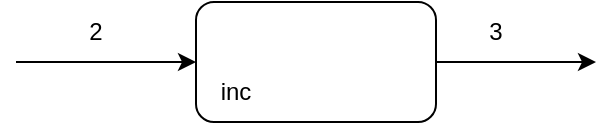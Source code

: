 <mxfile version="15.4.0" type="device" pages="7"><diagram id="fDxe4Ab-d-lHArYW7qOF" name="funcao"><mxGraphModel dx="1106" dy="807" grid="1" gridSize="10" guides="1" tooltips="1" connect="1" arrows="1" fold="1" page="1" pageScale="1" pageWidth="850" pageHeight="1100" math="0" shadow="0"><root><mxCell id="0"/><mxCell id="1" parent="0"/><mxCell id="bu4OReTXg-QGGfS28iW--5" style="edgeStyle=orthogonalEdgeStyle;rounded=0;orthogonalLoop=1;jettySize=auto;html=1;" parent="1" source="bu4OReTXg-QGGfS28iW--2" edge="1"><mxGeometry relative="1" as="geometry"><mxPoint x="490" y="120" as="targetPoint"/></mxGeometry></mxCell><mxCell id="bu4OReTXg-QGGfS28iW--2" value="" style="rounded=1;whiteSpace=wrap;html=1;" parent="1" vertex="1"><mxGeometry x="290" y="90" width="120" height="60" as="geometry"/></mxCell><mxCell id="bu4OReTXg-QGGfS28iW--4" value="" style="endArrow=classic;html=1;entryX=0;entryY=0.5;entryDx=0;entryDy=0;" parent="1" target="bu4OReTXg-QGGfS28iW--2" edge="1"><mxGeometry width="50" height="50" relative="1" as="geometry"><mxPoint x="200" y="120" as="sourcePoint"/><mxPoint x="380" y="100" as="targetPoint"/></mxGeometry></mxCell><mxCell id="kr88WtHHJehjwSZQvCOJ-1" value="inc" style="text;html=1;strokeColor=none;fillColor=none;align=center;verticalAlign=middle;whiteSpace=wrap;rounded=0;" vertex="1" parent="1"><mxGeometry x="280" y="120" width="60" height="30" as="geometry"/></mxCell><mxCell id="kr88WtHHJehjwSZQvCOJ-2" value="2" style="text;html=1;strokeColor=none;fillColor=none;align=center;verticalAlign=middle;whiteSpace=wrap;rounded=0;" vertex="1" parent="1"><mxGeometry x="210" y="90" width="60" height="30" as="geometry"/></mxCell><mxCell id="kr88WtHHJehjwSZQvCOJ-3" value="3" style="text;html=1;strokeColor=none;fillColor=none;align=center;verticalAlign=middle;whiteSpace=wrap;rounded=0;" vertex="1" parent="1"><mxGeometry x="410" y="90" width="60" height="30" as="geometry"/></mxCell></root></mxGraphModel></diagram><diagram id="VX83KPOY1SAy-cpv_k3O" name="funcao2"><mxGraphModel dx="1106" dy="807" grid="1" gridSize="10" guides="1" tooltips="1" connect="1" arrows="1" fold="1" page="1" pageScale="1" pageWidth="850" pageHeight="1100" math="0" shadow="0"><root><mxCell id="gvg86TUgM6mh7l7-ghe6-0"/><mxCell id="gvg86TUgM6mh7l7-ghe6-1" parent="gvg86TUgM6mh7l7-ghe6-0"/><mxCell id="gvg86TUgM6mh7l7-ghe6-2" style="edgeStyle=orthogonalEdgeStyle;rounded=0;orthogonalLoop=1;jettySize=auto;html=1;" parent="gvg86TUgM6mh7l7-ghe6-1" source="gvg86TUgM6mh7l7-ghe6-3" edge="1"><mxGeometry relative="1" as="geometry"><mxPoint x="490" y="160" as="targetPoint"/></mxGeometry></mxCell><mxCell id="gvg86TUgM6mh7l7-ghe6-3" value="" style="rounded=1;whiteSpace=wrap;html=1;" parent="gvg86TUgM6mh7l7-ghe6-1" vertex="1"><mxGeometry x="290" y="130" width="120" height="60" as="geometry"/></mxCell><mxCell id="gvg86TUgM6mh7l7-ghe6-5" value="" style="endArrow=classic;html=1;entryX=0;entryY=0.333;entryDx=0;entryDy=0;entryPerimeter=0;" parent="gvg86TUgM6mh7l7-ghe6-1" target="gvg86TUgM6mh7l7-ghe6-3" edge="1"><mxGeometry width="50" height="50" relative="1" as="geometry"><mxPoint x="200" y="150" as="sourcePoint"/><mxPoint x="380" y="140" as="targetPoint"/></mxGeometry></mxCell><mxCell id="gvg86TUgM6mh7l7-ghe6-6" value="" style="endArrow=classic;html=1;entryX=0;entryY=0.75;entryDx=0;entryDy=0;" parent="gvg86TUgM6mh7l7-ghe6-1" target="gvg86TUgM6mh7l7-ghe6-3" edge="1"><mxGeometry width="50" height="50" relative="1" as="geometry"><mxPoint x="200" y="175" as="sourcePoint"/><mxPoint x="300" y="159.98" as="targetPoint"/></mxGeometry></mxCell><mxCell id="PkG6fNG5KtmhTzHW0XRx-0" value="+" style="text;html=1;strokeColor=none;fillColor=none;align=center;verticalAlign=middle;whiteSpace=wrap;rounded=0;" vertex="1" parent="gvg86TUgM6mh7l7-ghe6-1"><mxGeometry x="280" y="160" width="60" height="30" as="geometry"/></mxCell><mxCell id="PkG6fNG5KtmhTzHW0XRx-1" value="2" style="text;html=1;strokeColor=none;fillColor=none;align=center;verticalAlign=middle;whiteSpace=wrap;rounded=0;" vertex="1" parent="gvg86TUgM6mh7l7-ghe6-1"><mxGeometry x="210" y="120" width="60" height="30" as="geometry"/></mxCell><mxCell id="PkG6fNG5KtmhTzHW0XRx-2" value="4" style="text;html=1;strokeColor=none;fillColor=none;align=center;verticalAlign=middle;whiteSpace=wrap;rounded=0;" vertex="1" parent="gvg86TUgM6mh7l7-ghe6-1"><mxGeometry x="410" y="130" width="60" height="30" as="geometry"/></mxCell><mxCell id="PkG6fNG5KtmhTzHW0XRx-3" value="2" style="text;html=1;strokeColor=none;fillColor=none;align=center;verticalAlign=middle;whiteSpace=wrap;rounded=0;" vertex="1" parent="gvg86TUgM6mh7l7-ghe6-1"><mxGeometry x="210" y="150" width="60" height="30" as="geometry"/></mxCell></root></mxGraphModel></diagram><diagram id="3mQT4LEQSY2pePF0AGRc" name="curring"><mxGraphModel dx="1106" dy="807" grid="1" gridSize="10" guides="1" tooltips="1" connect="1" arrows="1" fold="1" page="1" pageScale="1" pageWidth="850" pageHeight="1100" math="0" shadow="0"><root><mxCell id="JBES2m-aXlTkhtWQz4i0-0"/><mxCell id="JBES2m-aXlTkhtWQz4i0-1" parent="JBES2m-aXlTkhtWQz4i0-0"/><mxCell id="JBES2m-aXlTkhtWQz4i0-2" style="edgeStyle=orthogonalEdgeStyle;rounded=0;orthogonalLoop=1;jettySize=auto;html=1;" parent="JBES2m-aXlTkhtWQz4i0-1" source="JBES2m-aXlTkhtWQz4i0-3" edge="1"><mxGeometry relative="1" as="geometry"><mxPoint x="480" y="210" as="targetPoint"/></mxGeometry></mxCell><mxCell id="JBES2m-aXlTkhtWQz4i0-3" value="" style="rounded=1;whiteSpace=wrap;html=1;" parent="JBES2m-aXlTkhtWQz4i0-1" vertex="1"><mxGeometry x="280" y="180" width="120" height="60" as="geometry"/></mxCell><mxCell id="JBES2m-aXlTkhtWQz4i0-4" value="" style="outlineConnect=0;fontColor=#232F3E;gradientColor=none;fillColor=#277116;strokeColor=none;dashed=0;verticalLabelPosition=bottom;verticalAlign=top;align=center;html=1;fontSize=12;fontStyle=0;aspect=fixed;pointerEvents=1;shape=mxgraph.aws4.lambda_function;" parent="JBES2m-aXlTkhtWQz4i0-1" vertex="1"><mxGeometry x="320" y="190" width="40" height="40" as="geometry"/></mxCell><mxCell id="JBES2m-aXlTkhtWQz4i0-5" value="" style="endArrow=classic;html=1;entryX=0;entryY=0.333;entryDx=0;entryDy=0;entryPerimeter=0;" parent="JBES2m-aXlTkhtWQz4i0-1" target="JBES2m-aXlTkhtWQz4i0-3" edge="1"><mxGeometry width="50" height="50" relative="1" as="geometry"><mxPoint x="190" y="200" as="sourcePoint"/><mxPoint x="370" y="190" as="targetPoint"/></mxGeometry></mxCell><mxCell id="JBES2m-aXlTkhtWQz4i0-6" value="" style="endArrow=classic;html=1;entryX=0;entryY=0.75;entryDx=0;entryDy=0;" parent="JBES2m-aXlTkhtWQz4i0-1" target="JBES2m-aXlTkhtWQz4i0-3" edge="1"><mxGeometry width="50" height="50" relative="1" as="geometry"><mxPoint x="190" y="225" as="sourcePoint"/><mxPoint x="290" y="209.98" as="targetPoint"/></mxGeometry></mxCell><mxCell id="JBES2m-aXlTkhtWQz4i0-7" style="edgeStyle=orthogonalEdgeStyle;rounded=0;orthogonalLoop=1;jettySize=auto;html=1;" parent="JBES2m-aXlTkhtWQz4i0-1" source="JBES2m-aXlTkhtWQz4i0-8" edge="1"><mxGeometry relative="1" as="geometry"><mxPoint x="500" y="350" as="targetPoint"/></mxGeometry></mxCell><mxCell id="JBES2m-aXlTkhtWQz4i0-8" value="" style="rounded=1;whiteSpace=wrap;html=1;" parent="JBES2m-aXlTkhtWQz4i0-1" vertex="1"><mxGeometry x="210" y="300" width="195" height="100" as="geometry"/></mxCell><mxCell id="JBES2m-aXlTkhtWQz4i0-10" value="A" style="endArrow=classic;html=1;entryX=0;entryY=0.25;entryDx=0;entryDy=0;" parent="JBES2m-aXlTkhtWQz4i0-1" target="JBES2m-aXlTkhtWQz4i0-12" edge="1"><mxGeometry width="50" height="50" relative="1" as="geometry"><mxPoint x="230" y="335" as="sourcePoint"/><mxPoint x="375" y="350" as="targetPoint"/></mxGeometry></mxCell><mxCell id="JBES2m-aXlTkhtWQz4i0-11" value="" style="endArrow=classic;html=1;entryX=0;entryY=0.75;entryDx=0;entryDy=0;" parent="JBES2m-aXlTkhtWQz4i0-1" target="JBES2m-aXlTkhtWQz4i0-12" edge="1"><mxGeometry width="50" height="50" relative="1" as="geometry"><mxPoint x="140" y="365" as="sourcePoint"/><mxPoint x="295" y="369.98" as="targetPoint"/></mxGeometry></mxCell><mxCell id="JBES2m-aXlTkhtWQz4i0-12" value="" style="rounded=1;whiteSpace=wrap;html=1;" parent="JBES2m-aXlTkhtWQz4i0-1" vertex="1"><mxGeometry x="270" y="320" width="120" height="60" as="geometry"/></mxCell></root></mxGraphModel></diagram><diagram id="V6db8TVSmNiDbieMFepF" name="Page-4"><mxGraphModel dx="1106" dy="807" grid="1" gridSize="10" guides="1" tooltips="1" connect="1" arrows="1" fold="1" page="1" pageScale="1" pageWidth="850" pageHeight="1100" math="0" shadow="0"><root><mxCell id="2bZP3Uxd_FD_WCFFr3rn-0"/><mxCell id="2bZP3Uxd_FD_WCFFr3rn-1" parent="2bZP3Uxd_FD_WCFFr3rn-0"/><mxCell id="2bZP3Uxd_FD_WCFFr3rn-2" style="edgeStyle=orthogonalEdgeStyle;rounded=0;orthogonalLoop=1;jettySize=auto;html=1;" parent="2bZP3Uxd_FD_WCFFr3rn-1" source="2bZP3Uxd_FD_WCFFr3rn-3" edge="1"><mxGeometry relative="1" as="geometry"><mxPoint x="480" y="210" as="targetPoint"/></mxGeometry></mxCell><mxCell id="2bZP3Uxd_FD_WCFFr3rn-3" value="x+y" style="rounded=1;whiteSpace=wrap;html=1;" parent="2bZP3Uxd_FD_WCFFr3rn-1" vertex="1"><mxGeometry x="280" y="180" width="120" height="60" as="geometry"/></mxCell><mxCell id="2bZP3Uxd_FD_WCFFr3rn-5" value="" style="endArrow=classic;html=1;entryX=0;entryY=0.333;entryDx=0;entryDy=0;entryPerimeter=0;" parent="2bZP3Uxd_FD_WCFFr3rn-1" target="2bZP3Uxd_FD_WCFFr3rn-3" edge="1"><mxGeometry width="50" height="50" relative="1" as="geometry"><mxPoint x="190" y="200" as="sourcePoint"/><mxPoint x="370" y="190" as="targetPoint"/></mxGeometry></mxCell><mxCell id="2bZP3Uxd_FD_WCFFr3rn-7" value="X" style="edgeLabel;html=1;align=center;verticalAlign=middle;resizable=0;points=[];" parent="2bZP3Uxd_FD_WCFFr3rn-5" vertex="1" connectable="0"><mxGeometry x="-0.178" y="3" relative="1" as="geometry"><mxPoint as="offset"/></mxGeometry></mxCell><mxCell id="2bZP3Uxd_FD_WCFFr3rn-6" value="" style="endArrow=classic;html=1;entryX=0;entryY=0.75;entryDx=0;entryDy=0;" parent="2bZP3Uxd_FD_WCFFr3rn-1" target="2bZP3Uxd_FD_WCFFr3rn-3" edge="1"><mxGeometry width="50" height="50" relative="1" as="geometry"><mxPoint x="190" y="225" as="sourcePoint"/><mxPoint x="290" y="209.98" as="targetPoint"/></mxGeometry></mxCell><mxCell id="2bZP3Uxd_FD_WCFFr3rn-8" value="Y" style="edgeLabel;html=1;align=center;verticalAlign=middle;resizable=0;points=[];" parent="2bZP3Uxd_FD_WCFFr3rn-6" vertex="1" connectable="0"><mxGeometry x="-0.267" y="3" relative="1" as="geometry"><mxPoint as="offset"/></mxGeometry></mxCell></root></mxGraphModel></diagram><diagram name="funcao recursiva" id="VmcsoPATTwBTcdEDDe4D"><mxGraphModel dx="1106" dy="807" grid="1" gridSize="10" guides="1" tooltips="1" connect="1" arrows="1" fold="1" page="1" pageScale="1" pageWidth="850" pageHeight="1100" math="0" shadow="0"><root><mxCell id="LwTaouF9P-4i9Sr3-ZIc-0"/><mxCell id="LwTaouF9P-4i9Sr3-ZIc-1" parent="LwTaouF9P-4i9Sr3-ZIc-0"/><mxCell id="LwTaouF9P-4i9Sr3-ZIc-2" style="rounded=0;orthogonalLoop=1;jettySize=auto;html=1;" parent="LwTaouF9P-4i9Sr3-ZIc-1" source="LwTaouF9P-4i9Sr3-ZIc-3" edge="1"><mxGeometry relative="1" as="geometry"><mxPoint x="690" y="156" as="targetPoint"/></mxGeometry></mxCell><mxCell id="LwTaouF9P-4i9Sr3-ZIc-3" value="" style="rounded=1;whiteSpace=wrap;html=1;" parent="LwTaouF9P-4i9Sr3-ZIc-1" vertex="1"><mxGeometry x="290" y="90" width="240" height="140" as="geometry"/></mxCell><mxCell id="LwTaouF9P-4i9Sr3-ZIc-5" value="" style="endArrow=classic;html=1;entryX=0;entryY=0.5;entryDx=0;entryDy=0;" parent="LwTaouF9P-4i9Sr3-ZIc-1" target="LwTaouF9P-4i9Sr3-ZIc-3" edge="1"><mxGeometry width="50" height="50" relative="1" as="geometry"><mxPoint x="160" y="160" as="sourcePoint"/><mxPoint x="380" y="100" as="targetPoint"/></mxGeometry></mxCell><mxCell id="CTl_1xPSqqSESugF2g-f-0" value="" style="outlineConnect=0;fontColor=#232F3E;gradientColor=none;fillColor=#277116;strokeColor=none;dashed=0;verticalLabelPosition=bottom;verticalAlign=top;align=center;html=1;fontSize=12;fontStyle=0;aspect=fixed;pointerEvents=1;shape=mxgraph.aws4.lambda_function;" parent="LwTaouF9P-4i9Sr3-ZIc-1" vertex="1"><mxGeometry x="300" y="100" width="20" height="20" as="geometry"/></mxCell><mxCell id="_e7rUmlNWmBYxzHpmJB2-2" style="edgeStyle=none;rounded=0;orthogonalLoop=1;jettySize=auto;html=1;exitX=0;exitY=0.5;exitDx=0;exitDy=0;startArrow=classic;startFill=1;endArrow=none;endFill=0;" parent="LwTaouF9P-4i9Sr3-ZIc-1" source="_e7rUmlNWmBYxzHpmJB2-0" edge="1"><mxGeometry relative="1" as="geometry"><mxPoint x="310" y="165" as="targetPoint"/></mxGeometry></mxCell><mxCell id="_e7rUmlNWmBYxzHpmJB2-4" style="edgeStyle=none;rounded=0;orthogonalLoop=1;jettySize=auto;html=1;exitX=1;exitY=0.5;exitDx=0;exitDy=0;startArrow=none;startFill=0;endArrow=classic;endFill=1;" parent="LwTaouF9P-4i9Sr3-ZIc-1" source="_e7rUmlNWmBYxzHpmJB2-0" edge="1"><mxGeometry relative="1" as="geometry"><mxPoint x="510" y="165" as="targetPoint"/></mxGeometry></mxCell><mxCell id="_e7rUmlNWmBYxzHpmJB2-0" value="" style="rounded=1;whiteSpace=wrap;html=1;" parent="LwTaouF9P-4i9Sr3-ZIc-1" vertex="1"><mxGeometry x="330" y="110" width="160" height="110" as="geometry"/></mxCell><mxCell id="_e7rUmlNWmBYxzHpmJB2-1" value="" style="outlineConnect=0;fontColor=#232F3E;gradientColor=none;fillColor=#277116;strokeColor=none;dashed=0;verticalLabelPosition=bottom;verticalAlign=top;align=center;html=1;fontSize=12;fontStyle=0;aspect=fixed;pointerEvents=1;shape=mxgraph.aws4.lambda_function;" parent="LwTaouF9P-4i9Sr3-ZIc-1" vertex="1"><mxGeometry x="340" y="120" width="20" height="20" as="geometry"/></mxCell><mxCell id="_e7rUmlNWmBYxzHpmJB2-6" style="edgeStyle=none;rounded=0;orthogonalLoop=1;jettySize=auto;html=1;startArrow=none;startFill=0;endArrow=classic;endFill=1;" parent="LwTaouF9P-4i9Sr3-ZIc-1" source="_e7rUmlNWmBYxzHpmJB2-5" edge="1"><mxGeometry relative="1" as="geometry"><mxPoint x="485" y="170" as="targetPoint"/></mxGeometry></mxCell><mxCell id="_e7rUmlNWmBYxzHpmJB2-5" value="..." style="rounded=1;whiteSpace=wrap;html=1;" parent="LwTaouF9P-4i9Sr3-ZIc-1" vertex="1"><mxGeometry x="360" y="130" width="95" height="80" as="geometry"/></mxCell><mxCell id="_e7rUmlNWmBYxzHpmJB2-7" value="" style="endArrow=classic;html=1;entryX=0;entryY=0.5;entryDx=0;entryDy=0;" parent="LwTaouF9P-4i9Sr3-ZIc-1" target="_e7rUmlNWmBYxzHpmJB2-5" edge="1"><mxGeometry width="50" height="50" relative="1" as="geometry"><mxPoint x="335" y="170" as="sourcePoint"/><mxPoint x="465" y="110" as="targetPoint"/></mxGeometry></mxCell><mxCell id="_e7rUmlNWmBYxzHpmJB2-8" value="" style="outlineConnect=0;fontColor=#232F3E;gradientColor=none;fillColor=#277116;strokeColor=none;dashed=0;verticalLabelPosition=bottom;verticalAlign=top;align=center;html=1;fontSize=12;fontStyle=0;aspect=fixed;pointerEvents=1;shape=mxgraph.aws4.lambda_function;" parent="LwTaouF9P-4i9Sr3-ZIc-1" vertex="1"><mxGeometry x="370" y="140" width="20" height="20" as="geometry"/></mxCell></root></mxGraphModel></diagram><diagram id="IPJaynsQ2ko_dooKRmFT" name="fatorial"><mxGraphModel dx="1106" dy="807" grid="1" gridSize="10" guides="1" tooltips="1" connect="1" arrows="1" fold="1" page="1" pageScale="1" pageWidth="850" pageHeight="1100" math="0" shadow="0"><root><mxCell id="qcwAI2J4fvR3LtcXlYpc-0"/><mxCell id="qcwAI2J4fvR3LtcXlYpc-1" parent="qcwAI2J4fvR3LtcXlYpc-0"/><mxCell id="X1-1jaB86Tqo6baCYtYD-0" style="rounded=0;orthogonalLoop=1;jettySize=auto;html=1;" parent="qcwAI2J4fvR3LtcXlYpc-1" source="X1-1jaB86Tqo6baCYtYD-1" edge="1"><mxGeometry relative="1" as="geometry"><mxPoint x="580" y="156" as="targetPoint"/></mxGeometry></mxCell><mxCell id="X1-1jaB86Tqo6baCYtYD-17" value="6" style="edgeLabel;html=1;align=center;verticalAlign=middle;resizable=0;points=[];" parent="X1-1jaB86Tqo6baCYtYD-0" vertex="1" connectable="0"><mxGeometry x="-0.237" relative="1" as="geometry"><mxPoint as="offset"/></mxGeometry></mxCell><mxCell id="X1-1jaB86Tqo6baCYtYD-1" value="" style="rounded=1;whiteSpace=wrap;html=1;" parent="qcwAI2J4fvR3LtcXlYpc-1" vertex="1"><mxGeometry x="290" y="90" width="240" height="140" as="geometry"/></mxCell><mxCell id="X1-1jaB86Tqo6baCYtYD-2" value="" style="endArrow=classic;html=1;entryX=0;entryY=0.5;entryDx=0;entryDy=0;" parent="qcwAI2J4fvR3LtcXlYpc-1" target="X1-1jaB86Tqo6baCYtYD-1" edge="1"><mxGeometry width="50" height="50" relative="1" as="geometry"><mxPoint x="240" y="160" as="sourcePoint"/><mxPoint x="380" y="100" as="targetPoint"/></mxGeometry></mxCell><mxCell id="X1-1jaB86Tqo6baCYtYD-14" value="3" style="edgeLabel;html=1;align=center;verticalAlign=middle;resizable=0;points=[];" parent="X1-1jaB86Tqo6baCYtYD-2" vertex="1" connectable="0"><mxGeometry x="-0.64" y="-1" relative="1" as="geometry"><mxPoint as="offset"/></mxGeometry></mxCell><mxCell id="X1-1jaB86Tqo6baCYtYD-3" value="" style="outlineConnect=0;fontColor=#232F3E;gradientColor=none;fillColor=#277116;strokeColor=none;dashed=0;verticalLabelPosition=bottom;verticalAlign=top;align=center;html=1;fontSize=12;fontStyle=0;aspect=fixed;pointerEvents=1;shape=mxgraph.aws4.lambda_function;" parent="qcwAI2J4fvR3LtcXlYpc-1" vertex="1"><mxGeometry x="296" y="95" width="20" height="20" as="geometry"/></mxCell><mxCell id="X1-1jaB86Tqo6baCYtYD-4" value="2" style="edgeStyle=none;rounded=0;orthogonalLoop=1;jettySize=auto;html=1;exitX=0;exitY=0.5;exitDx=0;exitDy=0;startArrow=classic;startFill=1;endArrow=none;endFill=0;" parent="qcwAI2J4fvR3LtcXlYpc-1" source="X1-1jaB86Tqo6baCYtYD-6" edge="1"><mxGeometry relative="1" as="geometry"><mxPoint x="300" y="165" as="targetPoint"/></mxGeometry></mxCell><mxCell id="X1-1jaB86Tqo6baCYtYD-5" style="edgeStyle=none;rounded=0;orthogonalLoop=1;jettySize=auto;html=1;exitX=1;exitY=0.5;exitDx=0;exitDy=0;startArrow=none;startFill=0;endArrow=classic;endFill=1;" parent="qcwAI2J4fvR3LtcXlYpc-1" source="X1-1jaB86Tqo6baCYtYD-6" edge="1"><mxGeometry relative="1" as="geometry"><mxPoint x="520" y="165" as="targetPoint"/></mxGeometry></mxCell><mxCell id="X1-1jaB86Tqo6baCYtYD-16" value="2" style="edgeLabel;html=1;align=center;verticalAlign=middle;resizable=0;points=[];" parent="X1-1jaB86Tqo6baCYtYD-5" vertex="1" connectable="0"><mxGeometry x="-0.133" y="-1" relative="1" as="geometry"><mxPoint as="offset"/></mxGeometry></mxCell><mxCell id="X1-1jaB86Tqo6baCYtYD-6" value="" style="rounded=1;whiteSpace=wrap;html=1;" parent="qcwAI2J4fvR3LtcXlYpc-1" vertex="1"><mxGeometry x="330" y="110" width="160" height="110" as="geometry"/></mxCell><mxCell id="X1-1jaB86Tqo6baCYtYD-7" value="" style="outlineConnect=0;fontColor=#232F3E;gradientColor=none;fillColor=#277116;strokeColor=none;dashed=0;verticalLabelPosition=bottom;verticalAlign=top;align=center;html=1;fontSize=12;fontStyle=0;aspect=fixed;pointerEvents=1;shape=mxgraph.aws4.lambda_function;" parent="qcwAI2J4fvR3LtcXlYpc-1" vertex="1"><mxGeometry x="333" y="114" width="20" height="20" as="geometry"/></mxCell><mxCell id="X1-1jaB86Tqo6baCYtYD-8" style="edgeStyle=none;rounded=0;orthogonalLoop=1;jettySize=auto;html=1;startArrow=none;startFill=0;endArrow=classic;endFill=1;" parent="qcwAI2J4fvR3LtcXlYpc-1" source="X1-1jaB86Tqo6baCYtYD-9" edge="1"><mxGeometry relative="1" as="geometry"><mxPoint x="485" y="170" as="targetPoint"/></mxGeometry></mxCell><mxCell id="X1-1jaB86Tqo6baCYtYD-15" value="1" style="edgeLabel;html=1;align=center;verticalAlign=middle;resizable=0;points=[];" parent="X1-1jaB86Tqo6baCYtYD-8" vertex="1" connectable="0"><mxGeometry x="-0.133" relative="1" as="geometry"><mxPoint as="offset"/></mxGeometry></mxCell><mxCell id="X1-1jaB86Tqo6baCYtYD-9" value="..." style="rounded=1;whiteSpace=wrap;html=1;" parent="qcwAI2J4fvR3LtcXlYpc-1" vertex="1"><mxGeometry x="360" y="130" width="95" height="80" as="geometry"/></mxCell><mxCell id="X1-1jaB86Tqo6baCYtYD-10" value="1" style="endArrow=classic;html=1;entryX=0;entryY=0.5;entryDx=0;entryDy=0;" parent="qcwAI2J4fvR3LtcXlYpc-1" target="X1-1jaB86Tqo6baCYtYD-9" edge="1"><mxGeometry width="50" height="50" relative="1" as="geometry"><mxPoint x="335" y="170" as="sourcePoint"/><mxPoint x="465" y="110" as="targetPoint"/></mxGeometry></mxCell><mxCell id="X1-1jaB86Tqo6baCYtYD-11" value="" style="outlineConnect=0;fontColor=#232F3E;gradientColor=none;fillColor=#277116;strokeColor=none;dashed=0;verticalLabelPosition=bottom;verticalAlign=top;align=center;html=1;fontSize=12;fontStyle=0;aspect=fixed;pointerEvents=1;shape=mxgraph.aws4.lambda_function;" parent="qcwAI2J4fvR3LtcXlYpc-1" vertex="1"><mxGeometry x="362" y="133" width="20" height="20" as="geometry"/></mxCell><mxCell id="X1-1jaB86Tqo6baCYtYD-12" value="Fatorial" style="text;html=1;align=center;verticalAlign=middle;resizable=0;points=[];autosize=1;strokeColor=none;" parent="qcwAI2J4fvR3LtcXlYpc-1" vertex="1"><mxGeometry x="290" y="60" width="60" height="20" as="geometry"/></mxCell><mxCell id="X1-1jaB86Tqo6baCYtYD-18" value="n=3" style="text;html=1;align=center;verticalAlign=middle;resizable=0;points=[];autosize=1;strokeColor=none;" parent="qcwAI2J4fvR3LtcXlYpc-1" vertex="1"><mxGeometry x="286" y="130" width="40" height="20" as="geometry"/></mxCell><mxCell id="X1-1jaB86Tqo6baCYtYD-19" value="n=2" style="text;html=1;align=center;verticalAlign=middle;resizable=0;points=[];autosize=1;strokeColor=none;" parent="qcwAI2J4fvR3LtcXlYpc-1" vertex="1"><mxGeometry x="326" y="140" width="40" height="20" as="geometry"/></mxCell><mxCell id="X1-1jaB86Tqo6baCYtYD-20" value="n=1" style="text;html=1;align=center;verticalAlign=middle;resizable=0;points=[];autosize=1;strokeColor=none;" parent="qcwAI2J4fvR3LtcXlYpc-1" vertex="1"><mxGeometry x="353" y="153" width="40" height="20" as="geometry"/></mxCell></root></mxGraphModel></diagram><diagram name="program" id="zAQYLJuU4W53E0K7B7nY"><mxGraphModel dx="1106" dy="807" grid="1" gridSize="10" guides="1" tooltips="1" connect="1" arrows="1" fold="1" page="1" pageScale="1" pageWidth="850" pageHeight="1100" math="0" shadow="0"><root><mxCell id="PAruCEZqYGnTi7A_-ThK-0"/><mxCell id="PAruCEZqYGnTi7A_-ThK-1" parent="PAruCEZqYGnTi7A_-ThK-0"/><mxCell id="PAruCEZqYGnTi7A_-ThK-2" style="edgeStyle=orthogonalEdgeStyle;rounded=0;orthogonalLoop=1;jettySize=auto;html=1;" edge="1" parent="PAruCEZqYGnTi7A_-ThK-1" source="PAruCEZqYGnTi7A_-ThK-3"><mxGeometry relative="1" as="geometry"><mxPoint x="330" y="110" as="targetPoint"/></mxGeometry></mxCell><mxCell id="PAruCEZqYGnTi7A_-ThK-12" style="edgeStyle=orthogonalEdgeStyle;rounded=0;orthogonalLoop=1;jettySize=auto;html=1;exitX=1;exitY=0.75;exitDx=0;exitDy=0;entryX=0;entryY=0.5;entryDx=0;entryDy=0;" edge="1" parent="PAruCEZqYGnTi7A_-ThK-1" source="PAruCEZqYGnTi7A_-ThK-3" target="PAruCEZqYGnTi7A_-ThK-11"><mxGeometry relative="1" as="geometry"><Array as="points"><mxPoint x="250" y="110"/><mxPoint x="290" y="110"/><mxPoint x="290" y="260"/></Array></mxGeometry></mxCell><mxCell id="PAruCEZqYGnTi7A_-ThK-3" value="" style="rounded=1;whiteSpace=wrap;html=1;" vertex="1" parent="PAruCEZqYGnTi7A_-ThK-1"><mxGeometry x="130" y="80" width="120" height="60" as="geometry"/></mxCell><mxCell id="PAruCEZqYGnTi7A_-ThK-4" value="" style="endArrow=classic;html=1;entryX=0;entryY=0.5;entryDx=0;entryDy=0;" edge="1" parent="PAruCEZqYGnTi7A_-ThK-1" target="PAruCEZqYGnTi7A_-ThK-3"><mxGeometry width="50" height="50" relative="1" as="geometry"><mxPoint x="40" y="110" as="sourcePoint"/><mxPoint x="220" y="90" as="targetPoint"/></mxGeometry></mxCell><mxCell id="PAruCEZqYGnTi7A_-ThK-16" style="edgeStyle=orthogonalEdgeStyle;rounded=0;orthogonalLoop=1;jettySize=auto;html=1;exitX=1;exitY=0.5;exitDx=0;exitDy=0;entryX=0;entryY=0.25;entryDx=0;entryDy=0;" edge="1" parent="PAruCEZqYGnTi7A_-ThK-1" source="PAruCEZqYGnTi7A_-ThK-8" target="PAruCEZqYGnTi7A_-ThK-9"><mxGeometry relative="1" as="geometry"><Array as="points"><mxPoint x="450" y="95"/></Array></mxGeometry></mxCell><mxCell id="PAruCEZqYGnTi7A_-ThK-21" style="edgeStyle=orthogonalEdgeStyle;rounded=0;orthogonalLoop=1;jettySize=auto;html=1;exitX=1;exitY=0.75;exitDx=0;exitDy=0;entryX=-0.008;entryY=0.383;entryDx=0;entryDy=0;entryPerimeter=0;" edge="1" parent="PAruCEZqYGnTi7A_-ThK-1" source="PAruCEZqYGnTi7A_-ThK-8" target="PAruCEZqYGnTi7A_-ThK-19"><mxGeometry relative="1" as="geometry"><Array as="points"><mxPoint x="480" y="125"/><mxPoint x="480" y="178"/></Array></mxGeometry></mxCell><mxCell id="PAruCEZqYGnTi7A_-ThK-8" value="" style="rounded=1;whiteSpace=wrap;html=1;" vertex="1" parent="PAruCEZqYGnTi7A_-ThK-1"><mxGeometry x="330" y="80" width="120" height="60" as="geometry"/></mxCell><mxCell id="PAruCEZqYGnTi7A_-ThK-17" style="edgeStyle=orthogonalEdgeStyle;rounded=0;orthogonalLoop=1;jettySize=auto;html=1;exitX=1;exitY=0.5;exitDx=0;exitDy=0;" edge="1" parent="PAruCEZqYGnTi7A_-ThK-1" source="PAruCEZqYGnTi7A_-ThK-9"><mxGeometry relative="1" as="geometry"><mxPoint x="800" y="200" as="targetPoint"/><Array as="points"><mxPoint x="680" y="120"/><mxPoint x="700" y="120"/><mxPoint x="700" y="200"/></Array></mxGeometry></mxCell><mxCell id="PAruCEZqYGnTi7A_-ThK-9" value="" style="rounded=1;whiteSpace=wrap;html=1;" vertex="1" parent="PAruCEZqYGnTi7A_-ThK-1"><mxGeometry x="560" y="80" width="120" height="60" as="geometry"/></mxCell><mxCell id="PAruCEZqYGnTi7A_-ThK-18" style="edgeStyle=orthogonalEdgeStyle;rounded=0;orthogonalLoop=1;jettySize=auto;html=1;exitX=1;exitY=0.5;exitDx=0;exitDy=0;" edge="1" parent="PAruCEZqYGnTi7A_-ThK-1" source="PAruCEZqYGnTi7A_-ThK-10"><mxGeometry relative="1" as="geometry"><mxPoint x="800" y="210" as="targetPoint"/><Array as="points"><mxPoint x="700" y="260"/><mxPoint x="700" y="210"/></Array></mxGeometry></mxCell><mxCell id="PAruCEZqYGnTi7A_-ThK-10" value="" style="rounded=1;whiteSpace=wrap;html=1;" vertex="1" parent="PAruCEZqYGnTi7A_-ThK-1"><mxGeometry x="560" y="230" width="120" height="60" as="geometry"/></mxCell><mxCell id="PAruCEZqYGnTi7A_-ThK-14" style="edgeStyle=orthogonalEdgeStyle;rounded=0;orthogonalLoop=1;jettySize=auto;html=1;exitX=1;exitY=0.5;exitDx=0;exitDy=0;" edge="1" parent="PAruCEZqYGnTi7A_-ThK-1" source="PAruCEZqYGnTi7A_-ThK-11" target="PAruCEZqYGnTi7A_-ThK-10"><mxGeometry relative="1" as="geometry"/></mxCell><mxCell id="PAruCEZqYGnTi7A_-ThK-15" style="edgeStyle=orthogonalEdgeStyle;rounded=0;orthogonalLoop=1;jettySize=auto;html=1;exitX=1;exitY=0.25;exitDx=0;exitDy=0;entryX=0;entryY=0.5;entryDx=0;entryDy=0;" edge="1" parent="PAruCEZqYGnTi7A_-ThK-1" source="PAruCEZqYGnTi7A_-ThK-11" target="PAruCEZqYGnTi7A_-ThK-9"><mxGeometry relative="1" as="geometry"><mxPoint x="540" y="150" as="targetPoint"/><Array as="points"><mxPoint x="450" y="260"/><mxPoint x="505" y="260"/><mxPoint x="505" y="110"/></Array></mxGeometry></mxCell><mxCell id="PAruCEZqYGnTi7A_-ThK-20" style="edgeStyle=orthogonalEdgeStyle;rounded=0;orthogonalLoop=1;jettySize=auto;html=1;exitX=1;exitY=0.25;exitDx=0;exitDy=0;entryX=0;entryY=0.75;entryDx=0;entryDy=0;" edge="1" parent="PAruCEZqYGnTi7A_-ThK-1" source="PAruCEZqYGnTi7A_-ThK-11" target="PAruCEZqYGnTi7A_-ThK-19"><mxGeometry relative="1" as="geometry"><Array as="points"><mxPoint x="480" y="245"/><mxPoint x="480" y="200"/></Array></mxGeometry></mxCell><mxCell id="PAruCEZqYGnTi7A_-ThK-11" value="" style="rounded=1;whiteSpace=wrap;html=1;" vertex="1" parent="PAruCEZqYGnTi7A_-ThK-1"><mxGeometry x="330" y="230" width="120" height="60" as="geometry"/></mxCell><mxCell id="PAruCEZqYGnTi7A_-ThK-13" value="" style="endArrow=classic;html=1;entryX=-0.008;entryY=0.65;entryDx=0;entryDy=0;entryPerimeter=0;" edge="1" parent="PAruCEZqYGnTi7A_-ThK-1" target="PAruCEZqYGnTi7A_-ThK-11"><mxGeometry width="50" height="50" relative="1" as="geometry"><mxPoint x="40" y="270" as="sourcePoint"/><mxPoint x="130" y="270" as="targetPoint"/></mxGeometry></mxCell><mxCell id="PAruCEZqYGnTi7A_-ThK-19" value="" style="rounded=1;whiteSpace=wrap;html=1;" vertex="1" parent="PAruCEZqYGnTi7A_-ThK-1"><mxGeometry x="560" y="155" width="120" height="60" as="geometry"/></mxCell></root></mxGraphModel></diagram></mxfile>